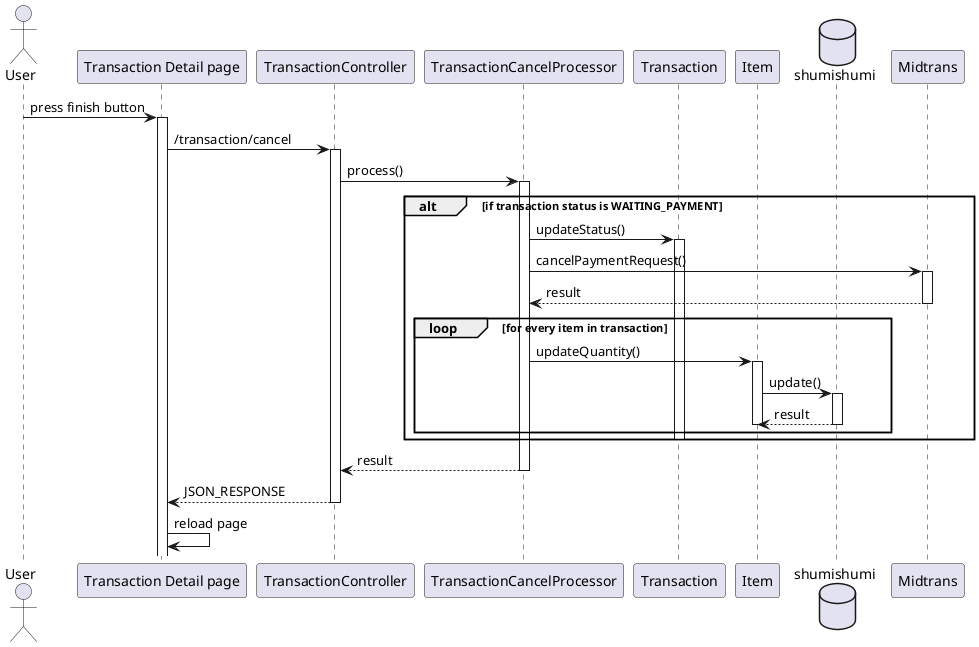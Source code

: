 @startuml template
'autonumber 1.1.1

actor User as u

' Box "front end"
participant "Transaction Detail page" as detail
' end box

' Box "back end"
participant "TransactionController" as tc

participant "TransactionCancelProcessor" as finishproc

Participant "Transaction" as trx
participant "Item" as rm
' end box

database shumishumi as db

participant Midtrans as mt

u -> detail++ : press finish button
detail -> tc++ : /transaction/cancel

tc -> finishproc++ : process()
alt if transaction status is WAITING_PAYMENT
    finishproc -> trx++ : updateStatus()
    finishproc -> mt++ : cancelPaymentRequest()
    return result

    loop for every item in transaction
        finishproc -> rm++ : updateQuantity()
        rm -> db++ : update()
        return result
        deactivate rm
    end

    deactivate trx
end

return result
return JSON_RESPONSE
detail -> detail : reload page

@enduml